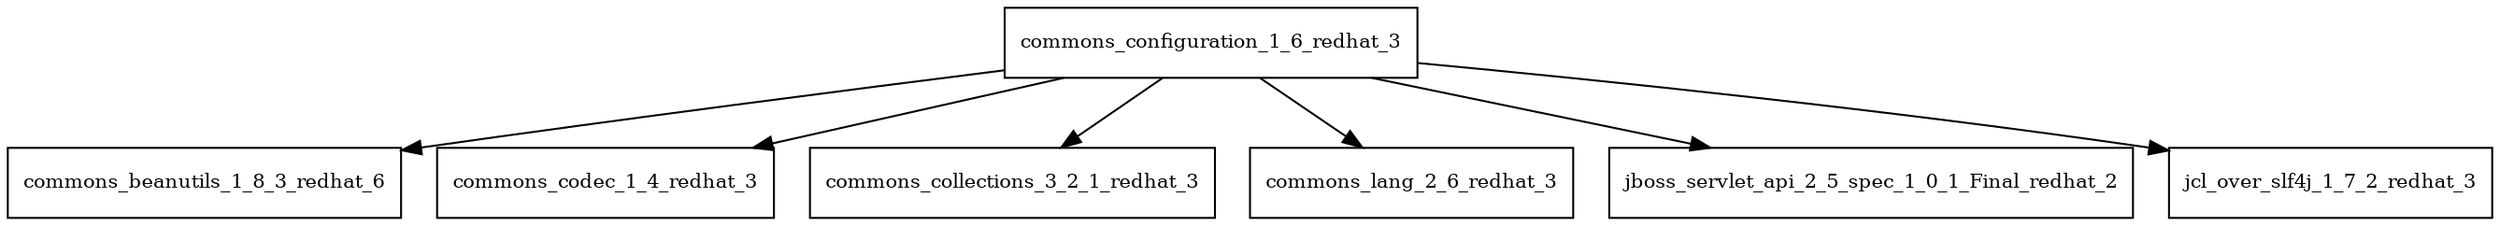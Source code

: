 digraph commons_configuration_1_6_redhat_3_dependencies {
  node [shape = box, fontsize=10.0];
  commons_configuration_1_6_redhat_3 -> commons_beanutils_1_8_3_redhat_6;
  commons_configuration_1_6_redhat_3 -> commons_codec_1_4_redhat_3;
  commons_configuration_1_6_redhat_3 -> commons_collections_3_2_1_redhat_3;
  commons_configuration_1_6_redhat_3 -> commons_lang_2_6_redhat_3;
  commons_configuration_1_6_redhat_3 -> jboss_servlet_api_2_5_spec_1_0_1_Final_redhat_2;
  commons_configuration_1_6_redhat_3 -> jcl_over_slf4j_1_7_2_redhat_3;
}
